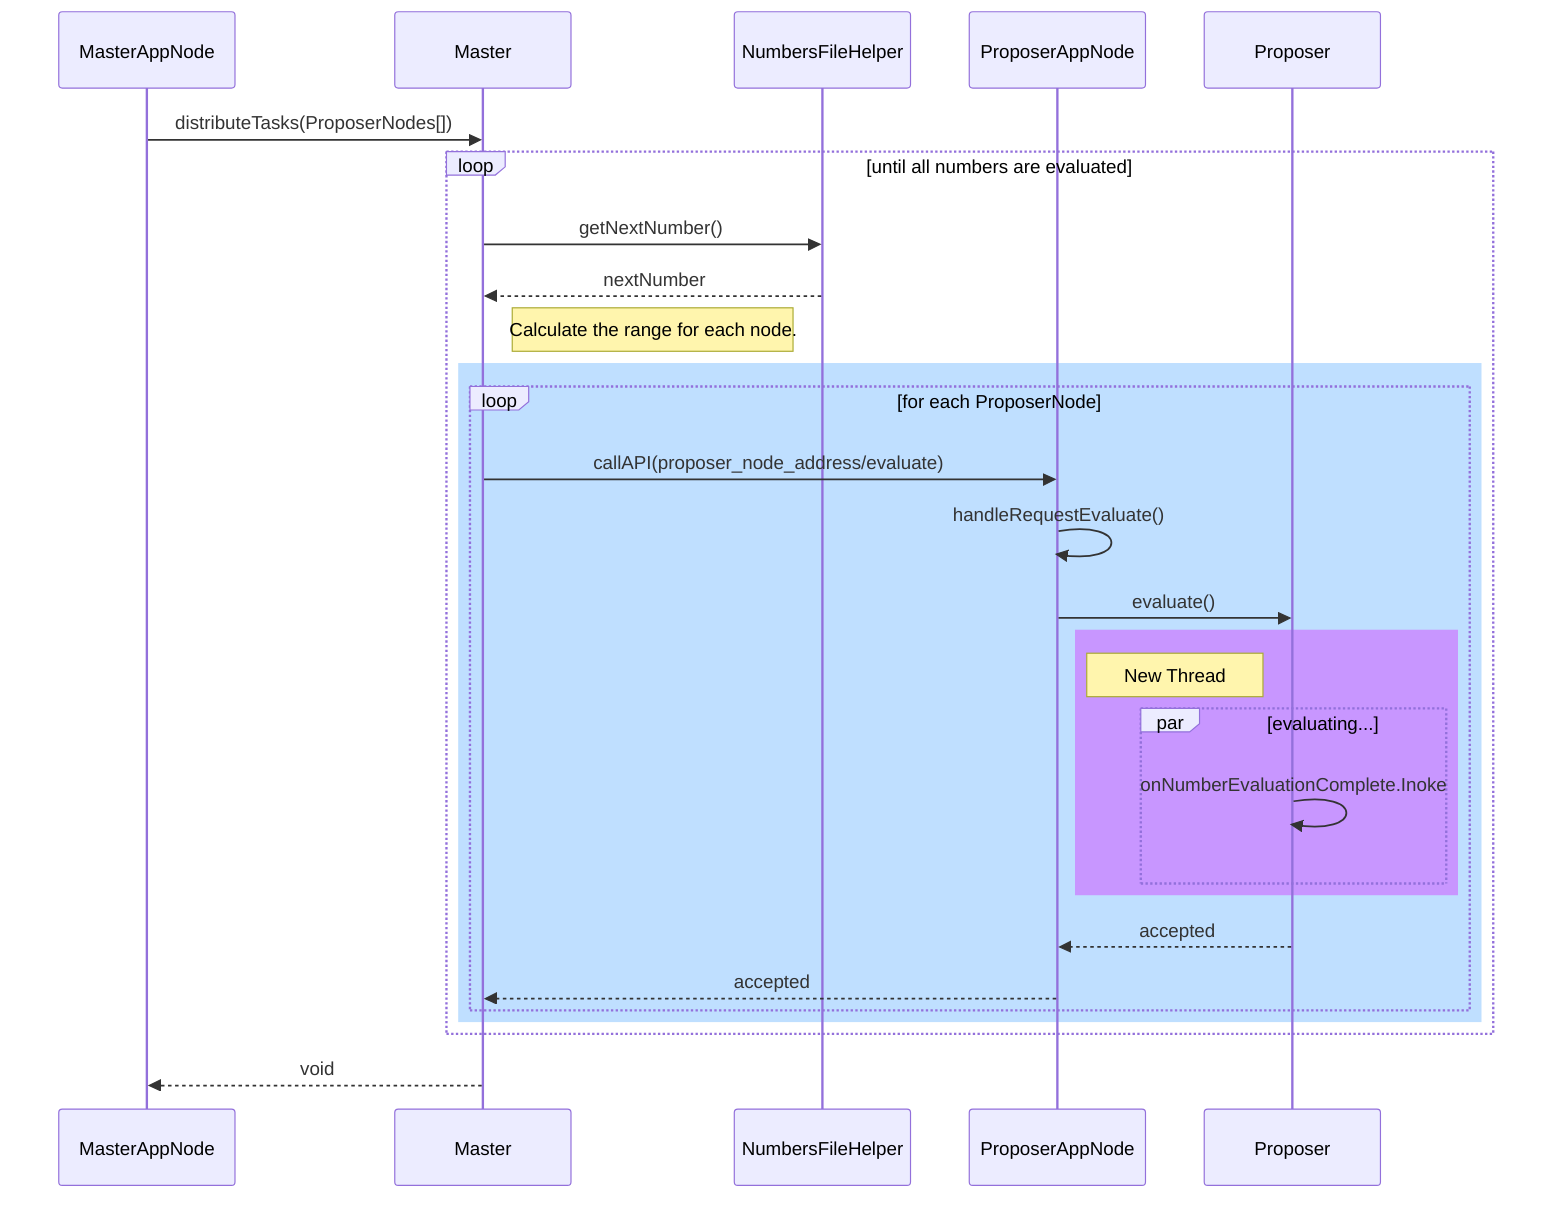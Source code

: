 sequenceDiagram

participant MasterAppNode
participant Master
participant NumbersFileHelper
participant ProposerAppNode
participant Proposer

# Distribute tasks
MasterAppNode ->> Master : distributeTasks(ProposerNodes[])

loop until all numbers are evaluated
    Master ->> NumbersFileHelper : getNextNumber()
    NumbersFileHelper -->> Master : nextNumber
    Note left of NumbersFileHelper : Calculate the range for each node.
    rect rgb(191, 223, 255)
    loop for each ProposerNode
        Master ->> ProposerAppNode : callAPI(proposer_node_address/evaluate)
        ProposerAppNode ->> ProposerAppNode : handleRequestEvaluate()
        ProposerAppNode ->> Proposer : evaluate()
        rect rgb(200, 150, 255)
        Note left of Proposer : New Thread
        par evaluating...
        Proposer ->> Proposer : onNumberEvaluationComplete.Inoke
        end 
        end
        Proposer -->> ProposerAppNode : accepted
        ProposerAppNode -->> Master : accepted
    end 
    end
end
Master -->> MasterAppNode : void